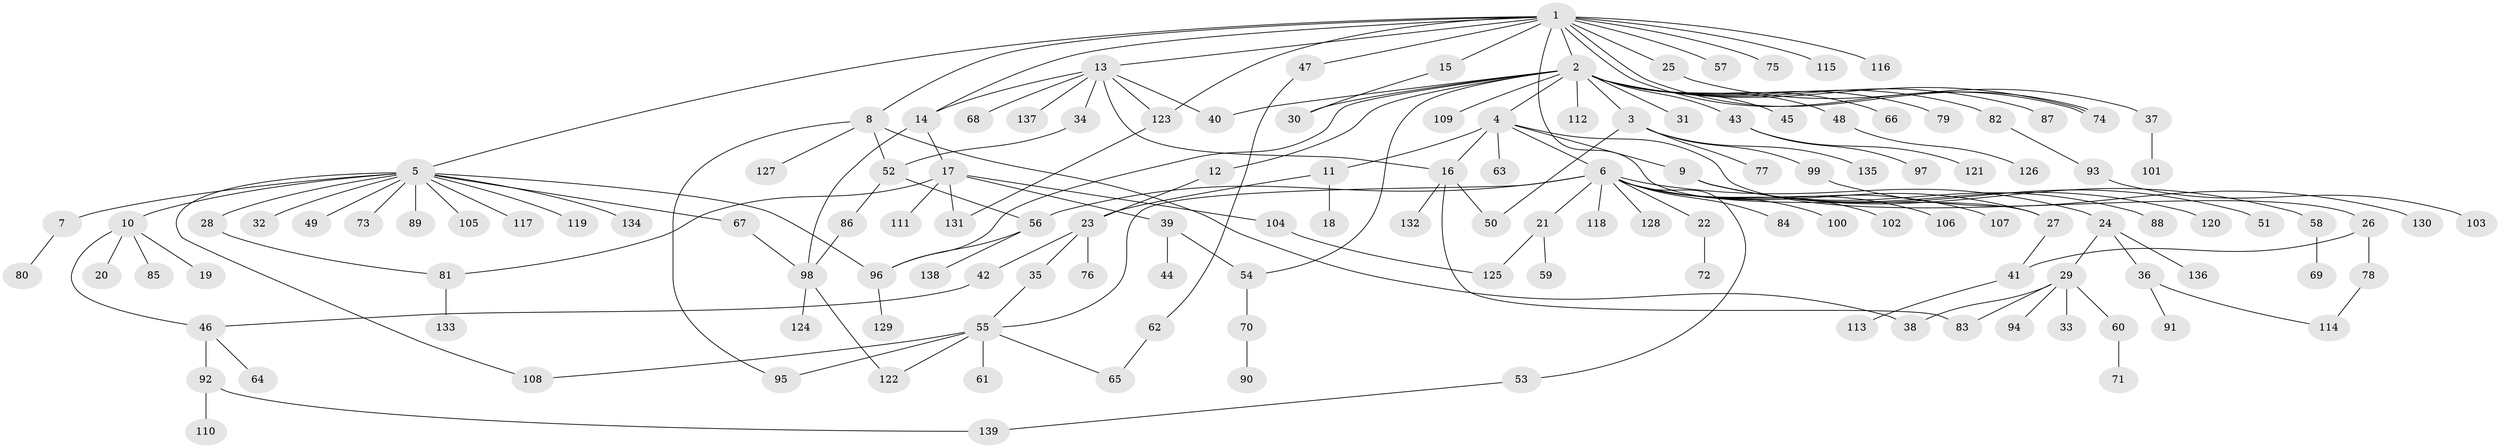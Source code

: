 // Generated by graph-tools (version 1.1) at 2025/14/03/09/25 04:14:32]
// undirected, 139 vertices, 169 edges
graph export_dot {
graph [start="1"]
  node [color=gray90,style=filled];
  1;
  2;
  3;
  4;
  5;
  6;
  7;
  8;
  9;
  10;
  11;
  12;
  13;
  14;
  15;
  16;
  17;
  18;
  19;
  20;
  21;
  22;
  23;
  24;
  25;
  26;
  27;
  28;
  29;
  30;
  31;
  32;
  33;
  34;
  35;
  36;
  37;
  38;
  39;
  40;
  41;
  42;
  43;
  44;
  45;
  46;
  47;
  48;
  49;
  50;
  51;
  52;
  53;
  54;
  55;
  56;
  57;
  58;
  59;
  60;
  61;
  62;
  63;
  64;
  65;
  66;
  67;
  68;
  69;
  70;
  71;
  72;
  73;
  74;
  75;
  76;
  77;
  78;
  79;
  80;
  81;
  82;
  83;
  84;
  85;
  86;
  87;
  88;
  89;
  90;
  91;
  92;
  93;
  94;
  95;
  96;
  97;
  98;
  99;
  100;
  101;
  102;
  103;
  104;
  105;
  106;
  107;
  108;
  109;
  110;
  111;
  112;
  113;
  114;
  115;
  116;
  117;
  118;
  119;
  120;
  121;
  122;
  123;
  124;
  125;
  126;
  127;
  128;
  129;
  130;
  131;
  132;
  133;
  134;
  135;
  136;
  137;
  138;
  139;
  1 -- 2;
  1 -- 5;
  1 -- 8;
  1 -- 13;
  1 -- 14;
  1 -- 15;
  1 -- 25;
  1 -- 27;
  1 -- 47;
  1 -- 57;
  1 -- 74;
  1 -- 74;
  1 -- 75;
  1 -- 115;
  1 -- 116;
  1 -- 123;
  2 -- 3;
  2 -- 4;
  2 -- 12;
  2 -- 30;
  2 -- 31;
  2 -- 40;
  2 -- 43;
  2 -- 45;
  2 -- 48;
  2 -- 54;
  2 -- 66;
  2 -- 74;
  2 -- 79;
  2 -- 82;
  2 -- 87;
  2 -- 96;
  2 -- 109;
  2 -- 112;
  3 -- 50;
  3 -- 77;
  3 -- 99;
  3 -- 135;
  4 -- 6;
  4 -- 9;
  4 -- 11;
  4 -- 16;
  4 -- 26;
  4 -- 63;
  5 -- 7;
  5 -- 10;
  5 -- 28;
  5 -- 32;
  5 -- 49;
  5 -- 67;
  5 -- 73;
  5 -- 89;
  5 -- 96;
  5 -- 105;
  5 -- 108;
  5 -- 117;
  5 -- 119;
  5 -- 134;
  6 -- 21;
  6 -- 22;
  6 -- 24;
  6 -- 27;
  6 -- 53;
  6 -- 55;
  6 -- 56;
  6 -- 84;
  6 -- 100;
  6 -- 102;
  6 -- 106;
  6 -- 107;
  6 -- 118;
  6 -- 128;
  7 -- 80;
  8 -- 38;
  8 -- 52;
  8 -- 95;
  8 -- 127;
  9 -- 51;
  9 -- 58;
  9 -- 88;
  9 -- 120;
  10 -- 19;
  10 -- 20;
  10 -- 46;
  10 -- 85;
  11 -- 18;
  11 -- 23;
  12 -- 23;
  13 -- 14;
  13 -- 16;
  13 -- 34;
  13 -- 40;
  13 -- 68;
  13 -- 123;
  13 -- 137;
  14 -- 17;
  14 -- 98;
  15 -- 30;
  16 -- 50;
  16 -- 83;
  16 -- 132;
  17 -- 39;
  17 -- 81;
  17 -- 104;
  17 -- 111;
  17 -- 131;
  21 -- 59;
  21 -- 125;
  22 -- 72;
  23 -- 35;
  23 -- 42;
  23 -- 76;
  24 -- 29;
  24 -- 36;
  24 -- 136;
  25 -- 37;
  26 -- 41;
  26 -- 78;
  27 -- 41;
  28 -- 81;
  29 -- 33;
  29 -- 38;
  29 -- 60;
  29 -- 83;
  29 -- 94;
  34 -- 52;
  35 -- 55;
  36 -- 91;
  36 -- 114;
  37 -- 101;
  39 -- 44;
  39 -- 54;
  41 -- 113;
  42 -- 46;
  43 -- 97;
  43 -- 121;
  46 -- 64;
  46 -- 92;
  47 -- 62;
  48 -- 126;
  52 -- 56;
  52 -- 86;
  53 -- 139;
  54 -- 70;
  55 -- 61;
  55 -- 65;
  55 -- 95;
  55 -- 108;
  55 -- 122;
  56 -- 96;
  56 -- 138;
  58 -- 69;
  60 -- 71;
  62 -- 65;
  67 -- 98;
  70 -- 90;
  78 -- 114;
  81 -- 133;
  82 -- 93;
  86 -- 98;
  92 -- 110;
  92 -- 139;
  93 -- 103;
  96 -- 129;
  98 -- 122;
  98 -- 124;
  99 -- 130;
  104 -- 125;
  123 -- 131;
}
